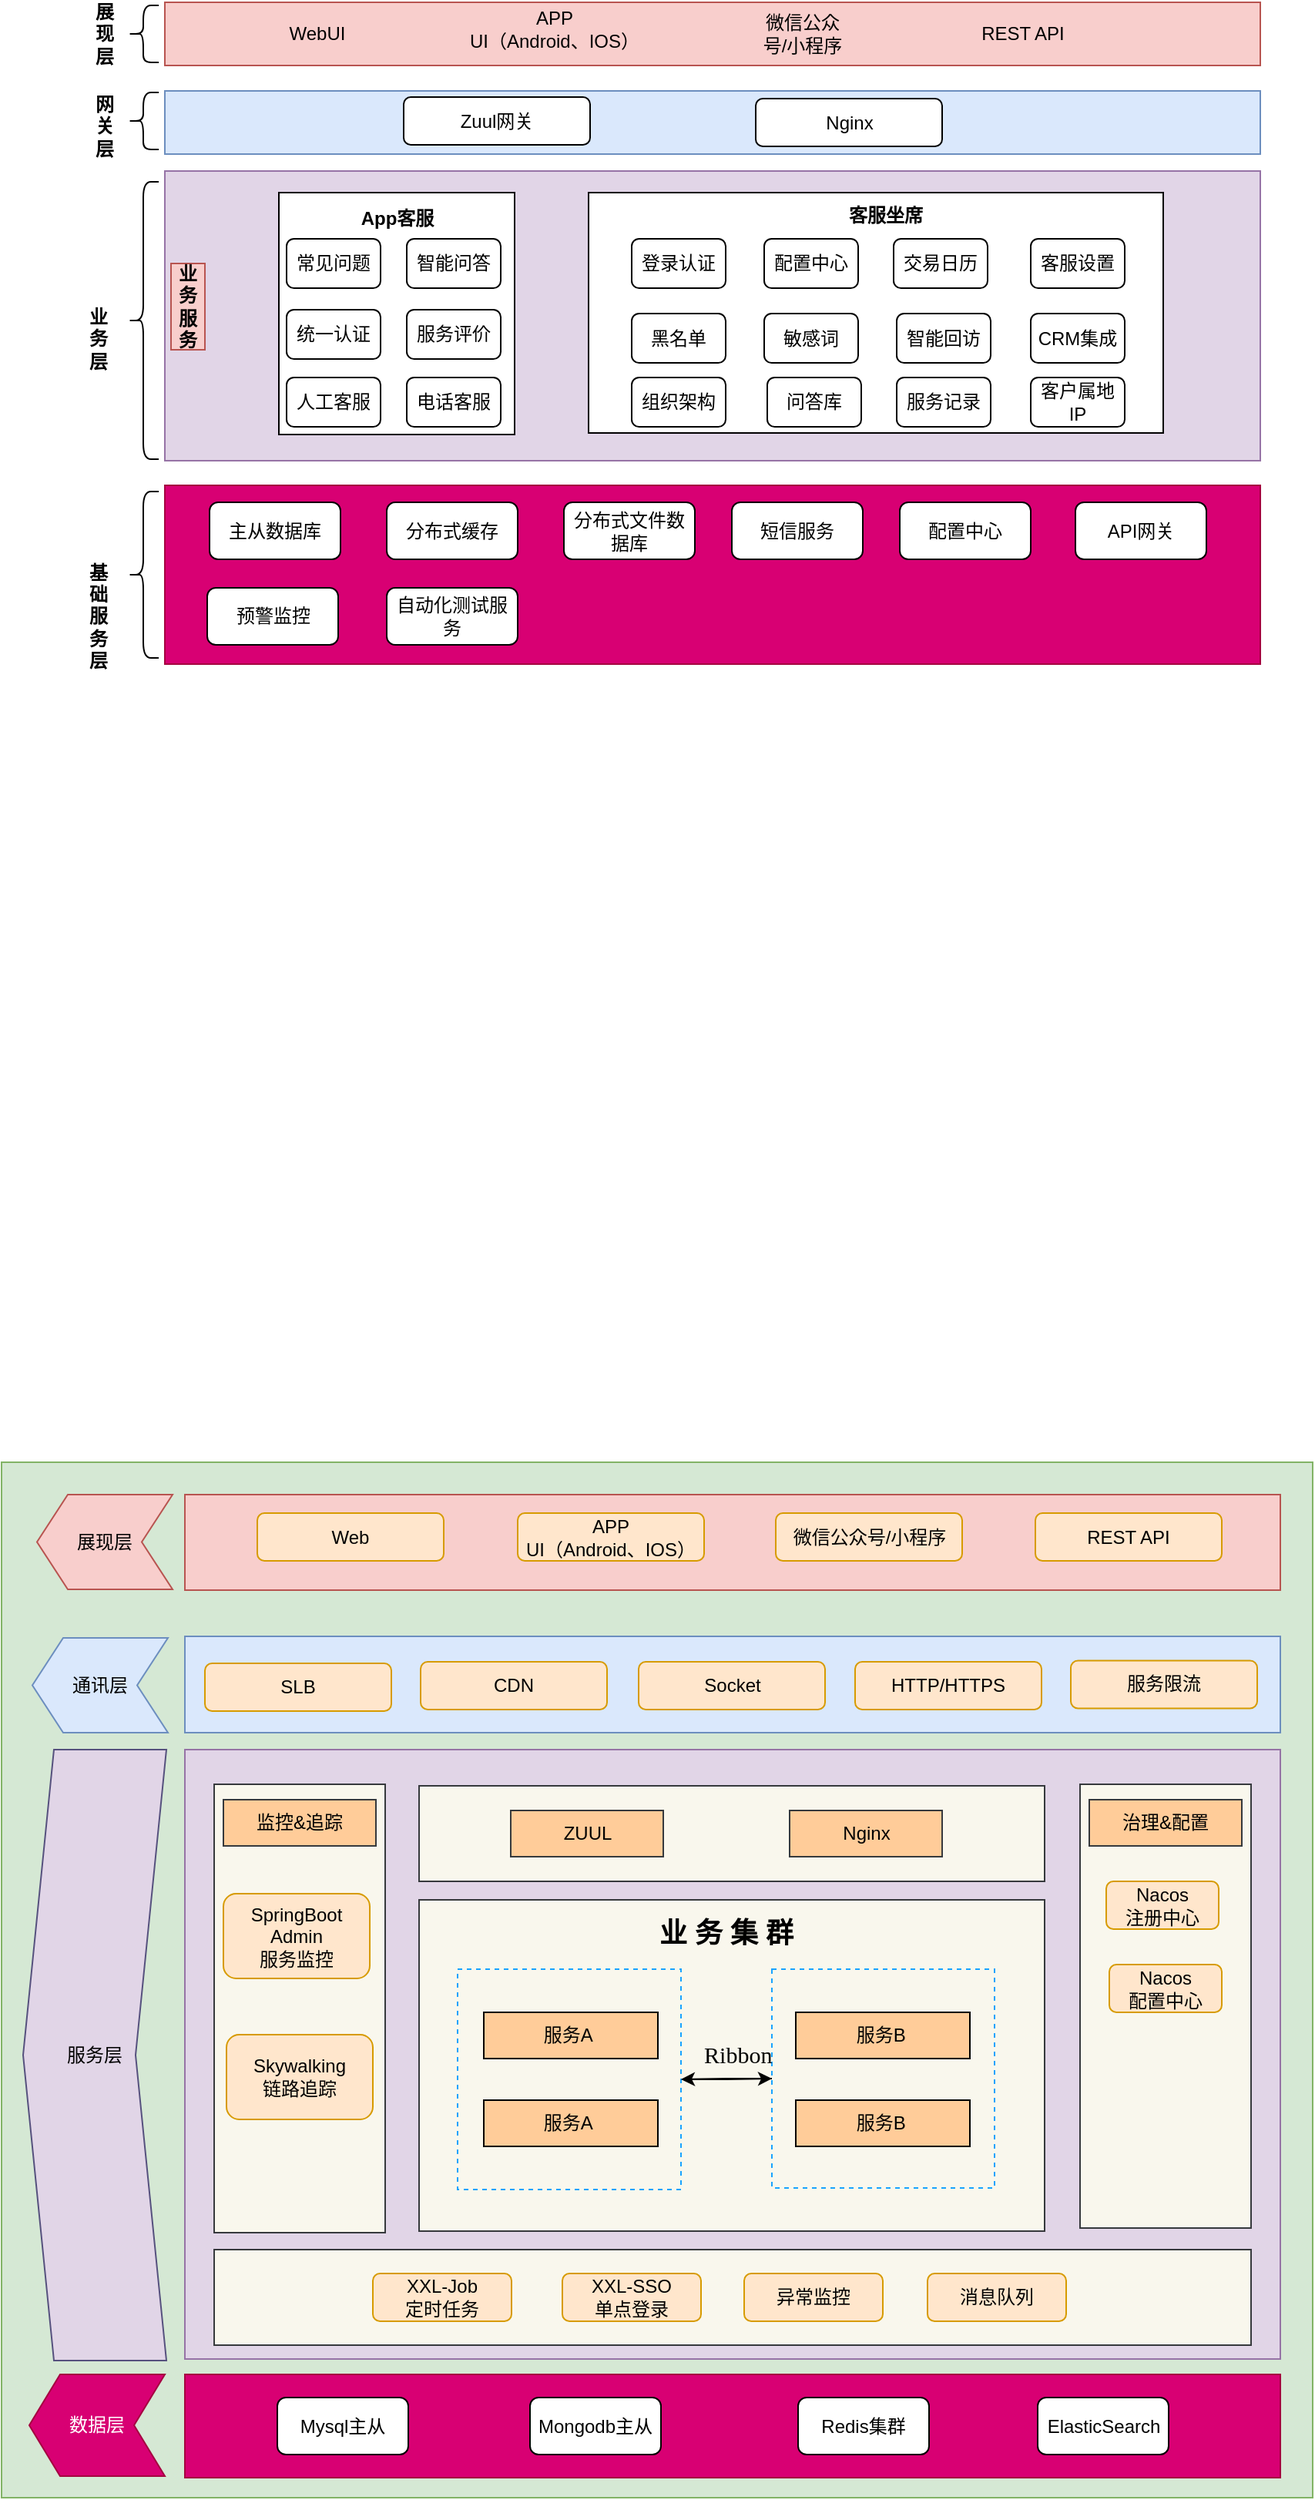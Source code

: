 <mxfile version="22.1.0" type="github">
  <diagram id="_OPJ3ktuhaSxSOlUuzS6" name="Page-1">
    <mxGraphModel dx="1834" dy="1158" grid="0" gridSize="10" guides="1" tooltips="1" connect="1" arrows="1" fold="1" page="0" pageScale="1" pageWidth="827" pageHeight="1169" math="0" shadow="0">
      <root>
        <mxCell id="0" />
        <mxCell id="1" parent="0" />
        <mxCell id="oqjt-HW5z-9tvMFCPISm-108" value="" style="rounded=0;whiteSpace=wrap;html=1;fillColor=#d5e8d4;strokeColor=#82b366;" parent="1" vertex="1">
          <mxGeometry x="-199" y="864" width="851" height="672" as="geometry" />
        </mxCell>
        <mxCell id="MZKURabroFCkZTYU_OP6-3" value="" style="shape=curlyBracket;whiteSpace=wrap;html=1;rounded=1;" parent="1" vertex="1">
          <mxGeometry x="-117" y="234" width="20" height="108" as="geometry" />
        </mxCell>
        <mxCell id="MZKURabroFCkZTYU_OP6-5" value="" style="rounded=0;whiteSpace=wrap;html=1;fillColor=#d80073;fontColor=#ffffff;strokeColor=#A50040;" parent="1" vertex="1">
          <mxGeometry x="-93" y="230" width="711" height="116" as="geometry" />
        </mxCell>
        <mxCell id="MZKURabroFCkZTYU_OP6-6" value="基&lt;br&gt;础&lt;br&gt;服&lt;br&gt;务&lt;br&gt;层" style="text;html=1;strokeColor=none;fillColor=none;align=center;verticalAlign=middle;whiteSpace=wrap;rounded=0;fontStyle=1" parent="1" vertex="1">
          <mxGeometry x="-166" y="244.5" width="60" height="141" as="geometry" />
        </mxCell>
        <mxCell id="MZKURabroFCkZTYU_OP6-7" value="主从数据库" style="rounded=1;whiteSpace=wrap;html=1;" parent="1" vertex="1">
          <mxGeometry x="-64" y="241" width="85" height="37" as="geometry" />
        </mxCell>
        <mxCell id="MZKURabroFCkZTYU_OP6-11" value="分布式缓存" style="rounded=1;whiteSpace=wrap;html=1;" parent="1" vertex="1">
          <mxGeometry x="51" y="241" width="85" height="37" as="geometry" />
        </mxCell>
        <mxCell id="MZKURabroFCkZTYU_OP6-12" value="分布式文件数据库" style="rounded=1;whiteSpace=wrap;html=1;" parent="1" vertex="1">
          <mxGeometry x="166" y="241" width="85" height="37" as="geometry" />
        </mxCell>
        <mxCell id="MZKURabroFCkZTYU_OP6-14" value="配置中心" style="rounded=1;whiteSpace=wrap;html=1;" parent="1" vertex="1">
          <mxGeometry x="384" y="241" width="85" height="37" as="geometry" />
        </mxCell>
        <mxCell id="MZKURabroFCkZTYU_OP6-15" value="API网关" style="rounded=1;whiteSpace=wrap;html=1;" parent="1" vertex="1">
          <mxGeometry x="498" y="241" width="85" height="37" as="geometry" />
        </mxCell>
        <mxCell id="MZKURabroFCkZTYU_OP6-18" value="预警监控" style="rounded=1;whiteSpace=wrap;html=1;" parent="1" vertex="1">
          <mxGeometry x="-65.5" y="296.5" width="85" height="37" as="geometry" />
        </mxCell>
        <mxCell id="MZKURabroFCkZTYU_OP6-103" value="" style="rounded=0;whiteSpace=wrap;html=1;fillColor=#e1d5e7;strokeColor=#9673a6;" parent="1" vertex="1">
          <mxGeometry x="-93" y="26" width="711" height="188" as="geometry" />
        </mxCell>
        <mxCell id="MZKURabroFCkZTYU_OP6-104" value="业&lt;br&gt;务&lt;br&gt;层" style="text;html=1;strokeColor=none;fillColor=none;align=center;verticalAlign=middle;whiteSpace=wrap;rounded=0;fontStyle=1" parent="1" vertex="1">
          <mxGeometry x="-166" y="64" width="60" height="141" as="geometry" />
        </mxCell>
        <mxCell id="MZKURabroFCkZTYU_OP6-105" value="" style="shape=curlyBracket;whiteSpace=wrap;html=1;rounded=1;" parent="1" vertex="1">
          <mxGeometry x="-117" y="33" width="20" height="180" as="geometry" />
        </mxCell>
        <mxCell id="MZKURabroFCkZTYU_OP6-107" value="" style="rounded=0;whiteSpace=wrap;html=1;fontColor=#000000;" parent="1" vertex="1">
          <mxGeometry x="-19" y="40" width="153" height="157" as="geometry" />
        </mxCell>
        <mxCell id="MZKURabroFCkZTYU_OP6-108" value="" style="rounded=0;whiteSpace=wrap;html=1;fontColor=#000000;" parent="1" vertex="1">
          <mxGeometry x="182" y="40" width="373" height="156" as="geometry" />
        </mxCell>
        <mxCell id="MZKURabroFCkZTYU_OP6-110" value="App客服" style="text;html=1;strokeColor=none;fillColor=none;align=center;verticalAlign=middle;whiteSpace=wrap;rounded=0;fontColor=#000000;fontStyle=1" parent="1" vertex="1">
          <mxGeometry x="19.5" y="42" width="76" height="30" as="geometry" />
        </mxCell>
        <mxCell id="MZKURabroFCkZTYU_OP6-111" value="客服坐席" style="text;html=1;strokeColor=none;fillColor=none;align=center;verticalAlign=middle;whiteSpace=wrap;rounded=0;fontColor=#000000;fontStyle=1" parent="1" vertex="1">
          <mxGeometry x="337" y="40" width="76" height="30" as="geometry" />
        </mxCell>
        <mxCell id="MZKURabroFCkZTYU_OP6-126" value="常见问题" style="rounded=1;whiteSpace=wrap;html=1;fontColor=#000000;" parent="1" vertex="1">
          <mxGeometry x="-14" y="70" width="61" height="32" as="geometry" />
        </mxCell>
        <mxCell id="MZKURabroFCkZTYU_OP6-127" value="智能问答" style="rounded=1;whiteSpace=wrap;html=1;fontColor=#000000;" parent="1" vertex="1">
          <mxGeometry x="64" y="70" width="61" height="32" as="geometry" />
        </mxCell>
        <mxCell id="MZKURabroFCkZTYU_OP6-128" value="统一认证" style="rounded=1;whiteSpace=wrap;html=1;fontColor=#000000;" parent="1" vertex="1">
          <mxGeometry x="-14" y="116" width="61" height="32" as="geometry" />
        </mxCell>
        <mxCell id="MZKURabroFCkZTYU_OP6-129" value="服务评价" style="rounded=1;whiteSpace=wrap;html=1;fontColor=#000000;" parent="1" vertex="1">
          <mxGeometry x="64" y="116" width="61" height="32" as="geometry" />
        </mxCell>
        <mxCell id="MZKURabroFCkZTYU_OP6-130" value="人工客服" style="rounded=1;whiteSpace=wrap;html=1;fontColor=#000000;" parent="1" vertex="1">
          <mxGeometry x="-14" y="160" width="61" height="32" as="geometry" />
        </mxCell>
        <mxCell id="MZKURabroFCkZTYU_OP6-131" value="电话客服" style="rounded=1;whiteSpace=wrap;html=1;fontColor=#000000;" parent="1" vertex="1">
          <mxGeometry x="64" y="160" width="61" height="32" as="geometry" />
        </mxCell>
        <mxCell id="MZKURabroFCkZTYU_OP6-132" value="登录认证" style="rounded=1;whiteSpace=wrap;html=1;fontColor=#000000;" parent="1" vertex="1">
          <mxGeometry x="210" y="70" width="61" height="32" as="geometry" />
        </mxCell>
        <mxCell id="MZKURabroFCkZTYU_OP6-133" value="配置中心" style="rounded=1;whiteSpace=wrap;html=1;fontColor=#000000;" parent="1" vertex="1">
          <mxGeometry x="296" y="70" width="61" height="32" as="geometry" />
        </mxCell>
        <mxCell id="MZKURabroFCkZTYU_OP6-134" value="黑名单" style="rounded=1;whiteSpace=wrap;html=1;fontColor=#000000;" parent="1" vertex="1">
          <mxGeometry x="210" y="118.5" width="61" height="32" as="geometry" />
        </mxCell>
        <mxCell id="MZKURabroFCkZTYU_OP6-135" value="敏感词" style="rounded=1;whiteSpace=wrap;html=1;fontColor=#000000;" parent="1" vertex="1">
          <mxGeometry x="296" y="118.5" width="61" height="32" as="geometry" />
        </mxCell>
        <mxCell id="MZKURabroFCkZTYU_OP6-136" value="组织架构" style="rounded=1;whiteSpace=wrap;html=1;fontColor=#000000;" parent="1" vertex="1">
          <mxGeometry x="210" y="160" width="61" height="32" as="geometry" />
        </mxCell>
        <mxCell id="MZKURabroFCkZTYU_OP6-137" value="问答库" style="rounded=1;whiteSpace=wrap;html=1;fontColor=#000000;" parent="1" vertex="1">
          <mxGeometry x="298" y="160" width="61" height="32" as="geometry" />
        </mxCell>
        <mxCell id="MZKURabroFCkZTYU_OP6-153" value="" style="rounded=0;whiteSpace=wrap;html=1;fillColor=#dae8fc;strokeColor=#6c8ebf;" parent="1" vertex="1">
          <mxGeometry x="-93" y="-26" width="711" height="41" as="geometry" />
        </mxCell>
        <mxCell id="MZKURabroFCkZTYU_OP6-154" value="网&lt;br&gt;关&lt;br&gt;层" style="text;html=1;strokeColor=none;fillColor=none;align=center;verticalAlign=middle;whiteSpace=wrap;rounded=0;fontColor=#000000;fontStyle=1" parent="1" vertex="1">
          <mxGeometry x="-162" y="-18" width="60" height="30" as="geometry" />
        </mxCell>
        <mxCell id="MZKURabroFCkZTYU_OP6-155" value="" style="shape=curlyBracket;whiteSpace=wrap;html=1;rounded=1;fontColor=#000000;" parent="1" vertex="1">
          <mxGeometry x="-117" y="-25" width="20" height="37" as="geometry" />
        </mxCell>
        <mxCell id="MZKURabroFCkZTYU_OP6-156" value="Zuul网关" style="rounded=1;whiteSpace=wrap;html=1;fontColor=#000000;" parent="1" vertex="1">
          <mxGeometry x="62" y="-22" width="121" height="31" as="geometry" />
        </mxCell>
        <mxCell id="MZKURabroFCkZTYU_OP6-157" value="Nginx" style="rounded=1;whiteSpace=wrap;html=1;fontColor=#000000;" parent="1" vertex="1">
          <mxGeometry x="290.5" y="-21" width="121" height="31" as="geometry" />
        </mxCell>
        <mxCell id="MZKURabroFCkZTYU_OP6-158" value="展&lt;br&gt;现&lt;br&gt;层" style="text;html=1;strokeColor=none;fillColor=none;align=center;verticalAlign=middle;whiteSpace=wrap;rounded=0;fontColor=#000000;fontStyle=1" parent="1" vertex="1">
          <mxGeometry x="-162" y="-78" width="60" height="30" as="geometry" />
        </mxCell>
        <mxCell id="MZKURabroFCkZTYU_OP6-159" value="" style="rounded=0;whiteSpace=wrap;html=1;fillColor=#f8cecc;strokeColor=#b85450;" parent="1" vertex="1">
          <mxGeometry x="-93" y="-83.5" width="711" height="41" as="geometry" />
        </mxCell>
        <mxCell id="MZKURabroFCkZTYU_OP6-160" value="" style="shape=curlyBracket;whiteSpace=wrap;html=1;rounded=1;fontColor=#000000;" parent="1" vertex="1">
          <mxGeometry x="-117" y="-81.5" width="20" height="37" as="geometry" />
        </mxCell>
        <mxCell id="MZKURabroFCkZTYU_OP6-161" value="业务服务" style="text;html=1;strokeColor=#b85450;fillColor=#f8cecc;align=center;verticalAlign=middle;whiteSpace=wrap;rounded=0;fontStyle=1" parent="1" vertex="1">
          <mxGeometry x="-89" y="86" width="22" height="56" as="geometry" />
        </mxCell>
        <mxCell id="MZKURabroFCkZTYU_OP6-162" value="WebUI" style="text;html=1;strokeColor=none;fillColor=none;align=center;verticalAlign=middle;whiteSpace=wrap;rounded=0;fontColor=#000000;" parent="1" vertex="1">
          <mxGeometry x="-24" y="-78" width="60" height="30" as="geometry" />
        </mxCell>
        <mxCell id="MZKURabroFCkZTYU_OP6-163" value="APP&lt;br&gt;UI（Android、IOS）" style="text;html=1;strokeColor=none;fillColor=none;align=center;verticalAlign=middle;whiteSpace=wrap;rounded=0;fontColor=#000000;" parent="1" vertex="1">
          <mxGeometry x="89" y="-81.5" width="142" height="30" as="geometry" />
        </mxCell>
        <mxCell id="MZKURabroFCkZTYU_OP6-164" value="微信公众号/小程序" style="text;html=1;strokeColor=none;fillColor=none;align=center;verticalAlign=middle;whiteSpace=wrap;rounded=0;fontColor=#000000;" parent="1" vertex="1">
          <mxGeometry x="290.5" y="-78" width="60" height="30" as="geometry" />
        </mxCell>
        <mxCell id="MZKURabroFCkZTYU_OP6-165" value="REST API" style="text;html=1;strokeColor=none;fillColor=none;align=center;verticalAlign=middle;whiteSpace=wrap;rounded=0;fontColor=#000000;" parent="1" vertex="1">
          <mxGeometry x="434" y="-78" width="60" height="30" as="geometry" />
        </mxCell>
        <mxCell id="oqjt-HW5z-9tvMFCPISm-3" value="" style="rounded=0;whiteSpace=wrap;html=1;fillColor=#d80073;fontColor=#ffffff;strokeColor=#A50040;" parent="1" vertex="1">
          <mxGeometry x="-80" y="1456" width="711" height="67" as="geometry" />
        </mxCell>
        <mxCell id="oqjt-HW5z-9tvMFCPISm-5" value="Mysql主从" style="rounded=1;whiteSpace=wrap;html=1;" parent="1" vertex="1">
          <mxGeometry x="-20" y="1471" width="85" height="37" as="geometry" />
        </mxCell>
        <mxCell id="oqjt-HW5z-9tvMFCPISm-7" value="Mongodb主从" style="rounded=1;whiteSpace=wrap;html=1;" parent="1" vertex="1">
          <mxGeometry x="144" y="1471" width="85" height="37" as="geometry" />
        </mxCell>
        <mxCell id="oqjt-HW5z-9tvMFCPISm-8" value="Redis集群" style="rounded=1;whiteSpace=wrap;html=1;" parent="1" vertex="1">
          <mxGeometry x="318" y="1471" width="85" height="37" as="geometry" />
        </mxCell>
        <mxCell id="oqjt-HW5z-9tvMFCPISm-52" value="" style="rounded=0;whiteSpace=wrap;html=1;fillColor=#e1d5e7;strokeColor=#9673a6;" parent="1" vertex="1">
          <mxGeometry x="-80" y="1050.5" width="711" height="395.5" as="geometry" />
        </mxCell>
        <mxCell id="oqjt-HW5z-9tvMFCPISm-88" value="" style="rounded=0;whiteSpace=wrap;html=1;fillColor=#dae8fc;strokeColor=#6c8ebf;" parent="1" vertex="1">
          <mxGeometry x="-80" y="977" width="711" height="62.5" as="geometry" />
        </mxCell>
        <mxCell id="oqjt-HW5z-9tvMFCPISm-92" value="SLB" style="rounded=1;whiteSpace=wrap;html=1;fillColor=#ffe6cc;strokeColor=#d79b00;" parent="1" vertex="1">
          <mxGeometry x="-67" y="994.5" width="121" height="31" as="geometry" />
        </mxCell>
        <mxCell id="oqjt-HW5z-9tvMFCPISm-94" value="" style="rounded=0;whiteSpace=wrap;html=1;fillColor=#f8cecc;strokeColor=#b85450;" parent="1" vertex="1">
          <mxGeometry x="-80" y="885" width="711" height="62" as="geometry" />
        </mxCell>
        <mxCell id="oqjt-HW5z-9tvMFCPISm-104" value="CDN" style="rounded=1;whiteSpace=wrap;html=1;fillColor=#ffe6cc;strokeColor=#d79b00;" parent="1" vertex="1">
          <mxGeometry x="73" y="993.5" width="121" height="31" as="geometry" />
        </mxCell>
        <mxCell id="oqjt-HW5z-9tvMFCPISm-105" value="Socket" style="rounded=1;whiteSpace=wrap;html=1;fillColor=#ffe6cc;strokeColor=#d79b00;" parent="1" vertex="1">
          <mxGeometry x="214.5" y="993.5" width="121" height="31" as="geometry" />
        </mxCell>
        <mxCell id="oqjt-HW5z-9tvMFCPISm-106" value="HTTP/HTTPS" style="rounded=1;whiteSpace=wrap;html=1;fillColor=#ffe6cc;strokeColor=#d79b00;" parent="1" vertex="1">
          <mxGeometry x="355" y="993.5" width="121" height="31" as="geometry" />
        </mxCell>
        <mxCell id="oqjt-HW5z-9tvMFCPISm-107" value="ElasticSearch" style="rounded=1;whiteSpace=wrap;html=1;" parent="1" vertex="1">
          <mxGeometry x="473.5" y="1471" width="85" height="37" as="geometry" />
        </mxCell>
        <mxCell id="oqjt-HW5z-9tvMFCPISm-109" value="数据层" style="shape=step;perimeter=stepPerimeter;whiteSpace=wrap;html=1;fixedSize=1;direction=west;fillColor=#d80073;fontColor=#ffffff;strokeColor=#A50040;" parent="1" vertex="1">
          <mxGeometry x="-181" y="1456" width="88" height="66" as="geometry" />
        </mxCell>
        <mxCell id="oqjt-HW5z-9tvMFCPISm-110" value="服务层" style="shape=step;perimeter=stepPerimeter;whiteSpace=wrap;html=1;fixedSize=1;direction=west;fillColor=#E1D5E7;strokeColor=#56517e;" parent="1" vertex="1">
          <mxGeometry x="-185" y="1050.5" width="93" height="396.5" as="geometry" />
        </mxCell>
        <mxCell id="oqjt-HW5z-9tvMFCPISm-111" value="通讯层" style="shape=step;perimeter=stepPerimeter;whiteSpace=wrap;html=1;fixedSize=1;direction=west;fillColor=#dae8fc;strokeColor=#6c8ebf;" parent="1" vertex="1">
          <mxGeometry x="-179" y="978" width="88" height="61.5" as="geometry" />
        </mxCell>
        <mxCell id="oqjt-HW5z-9tvMFCPISm-112" value="展现层" style="shape=step;perimeter=stepPerimeter;whiteSpace=wrap;html=1;fixedSize=1;direction=west;fillColor=#f8cecc;strokeColor=#b85450;" parent="1" vertex="1">
          <mxGeometry x="-176" y="885" width="88" height="61.5" as="geometry" />
        </mxCell>
        <mxCell id="oqjt-HW5z-9tvMFCPISm-113" value="REST API" style="rounded=1;whiteSpace=wrap;html=1;fillColor=#ffe6cc;strokeColor=#d79b00;" parent="1" vertex="1">
          <mxGeometry x="472" y="897" width="121" height="31" as="geometry" />
        </mxCell>
        <mxCell id="oqjt-HW5z-9tvMFCPISm-114" value="微信公众号/小程序" style="rounded=1;whiteSpace=wrap;html=1;fillColor=#ffe6cc;strokeColor=#d79b00;" parent="1" vertex="1">
          <mxGeometry x="303.5" y="897" width="121" height="31" as="geometry" />
        </mxCell>
        <mxCell id="oqjt-HW5z-9tvMFCPISm-115" value="APP&lt;br&gt;UI（Android、IOS）" style="rounded=1;whiteSpace=wrap;html=1;fillColor=#ffe6cc;strokeColor=#d79b00;" parent="1" vertex="1">
          <mxGeometry x="136" y="897" width="121" height="31" as="geometry" />
        </mxCell>
        <mxCell id="oqjt-HW5z-9tvMFCPISm-116" value="Web" style="rounded=1;whiteSpace=wrap;html=1;fillColor=#ffe6cc;strokeColor=#d79b00;" parent="1" vertex="1">
          <mxGeometry x="-33" y="897" width="121" height="31" as="geometry" />
        </mxCell>
        <mxCell id="oqjt-HW5z-9tvMFCPISm-117" value="" style="rounded=0;whiteSpace=wrap;html=1;fillColor=#f9f7ed;strokeColor=#36393d;" parent="1" vertex="1">
          <mxGeometry x="-61" y="1073" width="111" height="291" as="geometry" />
        </mxCell>
        <mxCell id="oqjt-HW5z-9tvMFCPISm-118" value="" style="rounded=0;whiteSpace=wrap;html=1;fillColor=#f9f7ed;strokeColor=#36393d;" parent="1" vertex="1">
          <mxGeometry x="72" y="1148" width="406" height="215" as="geometry" />
        </mxCell>
        <mxCell id="oqjt-HW5z-9tvMFCPISm-119" value="" style="rounded=0;whiteSpace=wrap;html=1;fillColor=#f9f7ed;strokeColor=#36393d;" parent="1" vertex="1">
          <mxGeometry x="501" y="1073" width="111" height="288" as="geometry" />
        </mxCell>
        <mxCell id="oqjt-HW5z-9tvMFCPISm-120" value="监控&amp;amp;追踪" style="text;html=1;strokeColor=#36393d;fillColor=#ffcc99;align=center;verticalAlign=middle;whiteSpace=wrap;rounded=0;" parent="1" vertex="1">
          <mxGeometry x="-55" y="1083" width="99" height="30" as="geometry" />
        </mxCell>
        <mxCell id="oqjt-HW5z-9tvMFCPISm-122" value="" style="rounded=0;whiteSpace=wrap;html=1;fillColor=#f9f7ed;strokeColor=#36393d;" parent="1" vertex="1">
          <mxGeometry x="72" y="1074" width="406" height="62" as="geometry" />
        </mxCell>
        <mxCell id="oqjt-HW5z-9tvMFCPISm-124" value="ZUUL" style="text;html=1;strokeColor=#36393d;fillColor=#ffcc99;align=center;verticalAlign=middle;whiteSpace=wrap;rounded=0;" parent="1" vertex="1">
          <mxGeometry x="131.5" y="1090" width="99" height="30" as="geometry" />
        </mxCell>
        <mxCell id="oqjt-HW5z-9tvMFCPISm-125" value="Nginx" style="text;html=1;strokeColor=#36393d;fillColor=#ffcc99;align=center;verticalAlign=middle;whiteSpace=wrap;rounded=0;" parent="1" vertex="1">
          <mxGeometry x="312.5" y="1090" width="99" height="30" as="geometry" />
        </mxCell>
        <mxCell id="oqjt-HW5z-9tvMFCPISm-126" value="业 务 集 群" style="text;html=1;strokeColor=none;fillColor=none;align=center;verticalAlign=middle;whiteSpace=wrap;rounded=0;fontSize=18;fontStyle=1" parent="1" vertex="1">
          <mxGeometry x="215" y="1155" width="113" height="30" as="geometry" />
        </mxCell>
        <mxCell id="oqjt-HW5z-9tvMFCPISm-136" style="edgeStyle=orthogonalEdgeStyle;rounded=0;orthogonalLoop=1;jettySize=auto;html=1;entryX=0;entryY=0.5;entryDx=0;entryDy=0;fontSize=18;" parent="1" source="oqjt-HW5z-9tvMFCPISm-127" target="oqjt-HW5z-9tvMFCPISm-128" edge="1">
          <mxGeometry relative="1" as="geometry" />
        </mxCell>
        <mxCell id="oqjt-HW5z-9tvMFCPISm-127" value="" style="rounded=0;whiteSpace=wrap;html=1;fillColor=none;dashed=1;strokeColor=#19A3FF;" parent="1" vertex="1">
          <mxGeometry x="97" y="1193" width="145" height="143" as="geometry" />
        </mxCell>
        <mxCell id="oqjt-HW5z-9tvMFCPISm-137" style="edgeStyle=orthogonalEdgeStyle;rounded=0;orthogonalLoop=1;jettySize=auto;html=1;entryX=1;entryY=0.5;entryDx=0;entryDy=0;fontSize=18;" parent="1" source="oqjt-HW5z-9tvMFCPISm-128" target="oqjt-HW5z-9tvMFCPISm-127" edge="1">
          <mxGeometry relative="1" as="geometry" />
        </mxCell>
        <mxCell id="oqjt-HW5z-9tvMFCPISm-128" value="" style="rounded=0;whiteSpace=wrap;html=1;fillColor=none;dashed=1;strokeColor=#19A3FF;" parent="1" vertex="1">
          <mxGeometry x="301" y="1193" width="144.5" height="142" as="geometry" />
        </mxCell>
        <mxCell id="oqjt-HW5z-9tvMFCPISm-129" value="服务A&amp;nbsp;" style="text;html=1;strokeColor=#000000;fillColor=#FFCC99;align=center;verticalAlign=middle;whiteSpace=wrap;rounded=0;" parent="1" vertex="1">
          <mxGeometry x="114" y="1221" width="113" height="30" as="geometry" />
        </mxCell>
        <mxCell id="oqjt-HW5z-9tvMFCPISm-130" value="服务A&amp;nbsp;" style="text;html=1;strokeColor=#000000;fillColor=#FFCC99;align=center;verticalAlign=middle;whiteSpace=wrap;rounded=0;" parent="1" vertex="1">
          <mxGeometry x="114" y="1278" width="113" height="30" as="geometry" />
        </mxCell>
        <mxCell id="oqjt-HW5z-9tvMFCPISm-131" value="服务B&amp;nbsp;" style="text;html=1;strokeColor=#000000;fillColor=#FFCC99;align=center;verticalAlign=middle;whiteSpace=wrap;rounded=0;" parent="1" vertex="1">
          <mxGeometry x="316.5" y="1221" width="113" height="30" as="geometry" />
        </mxCell>
        <mxCell id="oqjt-HW5z-9tvMFCPISm-132" value="服务B&amp;nbsp;" style="text;html=1;strokeColor=#000000;fillColor=#FFCC99;align=center;verticalAlign=middle;whiteSpace=wrap;rounded=0;" parent="1" vertex="1">
          <mxGeometry x="316.5" y="1278" width="113" height="30" as="geometry" />
        </mxCell>
        <mxCell id="oqjt-HW5z-9tvMFCPISm-133" value="治理&amp;amp;配置" style="text;html=1;strokeColor=#36393d;fillColor=#ffcc99;align=center;verticalAlign=middle;whiteSpace=wrap;rounded=0;" parent="1" vertex="1">
          <mxGeometry x="507" y="1083" width="99" height="30" as="geometry" />
        </mxCell>
        <mxCell id="oqjt-HW5z-9tvMFCPISm-134" value="Nacos&lt;br&gt;注册中心" style="rounded=1;whiteSpace=wrap;html=1;fillColor=#ffe6cc;strokeColor=#d79b00;" parent="1" vertex="1">
          <mxGeometry x="518" y="1136" width="73" height="31" as="geometry" />
        </mxCell>
        <mxCell id="oqjt-HW5z-9tvMFCPISm-135" value="Nacos&lt;br&gt;配置中心" style="rounded=1;whiteSpace=wrap;html=1;fillColor=#ffe6cc;strokeColor=#d79b00;" parent="1" vertex="1">
          <mxGeometry x="520" y="1190" width="73" height="31" as="geometry" />
        </mxCell>
        <mxCell id="oqjt-HW5z-9tvMFCPISm-138" value="&lt;p class=&quot;MsoNormal&quot; style=&quot;font-size: 15px;&quot;&gt;&lt;span style=&quot;font-size: 15px;&quot;&gt;&lt;font face=&quot;宋体&quot; style=&quot;font-size: 15px;&quot;&gt;Ribbon&amp;nbsp;&lt;/font&gt;&lt;/span&gt;&lt;/p&gt;" style="text;html=1;strokeColor=none;fillColor=none;align=center;verticalAlign=middle;whiteSpace=wrap;rounded=0;fontSize=15;" parent="1" vertex="1">
          <mxGeometry x="251" y="1233.25" width="60" height="30" as="geometry" />
        </mxCell>
        <mxCell id="oqjt-HW5z-9tvMFCPISm-139" value="SpringBoot&lt;br&gt;Admin&lt;br&gt;服务监控" style="rounded=1;whiteSpace=wrap;html=1;fillColor=#ffe6cc;strokeColor=#d79b00;" parent="1" vertex="1">
          <mxGeometry x="-55" y="1144" width="95" height="55" as="geometry" />
        </mxCell>
        <mxCell id="oqjt-HW5z-9tvMFCPISm-140" value="Skywalking&lt;br&gt;链路追踪" style="rounded=1;whiteSpace=wrap;html=1;fillColor=#ffe6cc;strokeColor=#d79b00;" parent="1" vertex="1">
          <mxGeometry x="-53" y="1235.5" width="95" height="55" as="geometry" />
        </mxCell>
        <mxCell id="oqjt-HW5z-9tvMFCPISm-141" value="" style="rounded=0;whiteSpace=wrap;html=1;fillColor=#f9f7ed;strokeColor=#36393d;" parent="1" vertex="1">
          <mxGeometry x="-61" y="1375" width="673" height="62" as="geometry" />
        </mxCell>
        <mxCell id="oqjt-HW5z-9tvMFCPISm-143" value="XXL-Job&lt;br&gt;定时任务" style="rounded=1;whiteSpace=wrap;html=1;fillColor=#ffe6cc;strokeColor=#d79b00;" parent="1" vertex="1">
          <mxGeometry x="42" y="1390.5" width="90" height="31" as="geometry" />
        </mxCell>
        <mxCell id="oqjt-HW5z-9tvMFCPISm-144" value="XXL-SSO&lt;br&gt;单点登录" style="rounded=1;whiteSpace=wrap;html=1;fillColor=#ffe6cc;strokeColor=#d79b00;" parent="1" vertex="1">
          <mxGeometry x="165" y="1390.5" width="90" height="31" as="geometry" />
        </mxCell>
        <mxCell id="oqjt-HW5z-9tvMFCPISm-145" value="异常监控" style="rounded=1;whiteSpace=wrap;html=1;fillColor=#ffe6cc;strokeColor=#d79b00;" parent="1" vertex="1">
          <mxGeometry x="283" y="1390.5" width="90" height="31" as="geometry" />
        </mxCell>
        <mxCell id="oqjt-HW5z-9tvMFCPISm-146" value="消息队列" style="rounded=1;whiteSpace=wrap;html=1;fillColor=#ffe6cc;strokeColor=#d79b00;" parent="1" vertex="1">
          <mxGeometry x="402" y="1390.5" width="90" height="31" as="geometry" />
        </mxCell>
        <mxCell id="oqjt-HW5z-9tvMFCPISm-148" value="服务限流" style="rounded=1;whiteSpace=wrap;html=1;fillColor=#ffe6cc;strokeColor=#d79b00;" parent="1" vertex="1">
          <mxGeometry x="495" y="992.75" width="121" height="31" as="geometry" />
        </mxCell>
        <mxCell id="hjf_TfYqgy22PV2feutB-1" value="短信服务" style="rounded=1;whiteSpace=wrap;html=1;" parent="1" vertex="1">
          <mxGeometry x="275" y="241" width="85" height="37" as="geometry" />
        </mxCell>
        <mxCell id="hjf_TfYqgy22PV2feutB-6" value="自动化测试服务" style="rounded=1;whiteSpace=wrap;html=1;" parent="1" vertex="1">
          <mxGeometry x="51" y="296.5" width="85" height="37" as="geometry" />
        </mxCell>
        <mxCell id="2P2owlu64sQ_AZG2neIO-1" value="交易日历" style="rounded=1;whiteSpace=wrap;html=1;fontColor=#000000;" vertex="1" parent="1">
          <mxGeometry x="380" y="70" width="61" height="32" as="geometry" />
        </mxCell>
        <mxCell id="2P2owlu64sQ_AZG2neIO-3" value="智能回访" style="rounded=1;whiteSpace=wrap;html=1;fontColor=#000000;" vertex="1" parent="1">
          <mxGeometry x="382" y="118.5" width="61" height="32" as="geometry" />
        </mxCell>
        <mxCell id="2P2owlu64sQ_AZG2neIO-4" value="服务记录" style="rounded=1;whiteSpace=wrap;html=1;fontColor=#000000;" vertex="1" parent="1">
          <mxGeometry x="382" y="160" width="61" height="32" as="geometry" />
        </mxCell>
        <mxCell id="2P2owlu64sQ_AZG2neIO-5" value="客服设置" style="rounded=1;whiteSpace=wrap;html=1;fontColor=#000000;" vertex="1" parent="1">
          <mxGeometry x="469" y="70" width="61" height="32" as="geometry" />
        </mxCell>
        <mxCell id="2P2owlu64sQ_AZG2neIO-6" value="CRM集成" style="rounded=1;whiteSpace=wrap;html=1;fontColor=#000000;" vertex="1" parent="1">
          <mxGeometry x="469" y="118.5" width="61" height="32" as="geometry" />
        </mxCell>
        <mxCell id="2P2owlu64sQ_AZG2neIO-7" value="客户属地IP" style="rounded=1;whiteSpace=wrap;html=1;fontColor=#000000;" vertex="1" parent="1">
          <mxGeometry x="469" y="160" width="61" height="32" as="geometry" />
        </mxCell>
      </root>
    </mxGraphModel>
  </diagram>
</mxfile>
